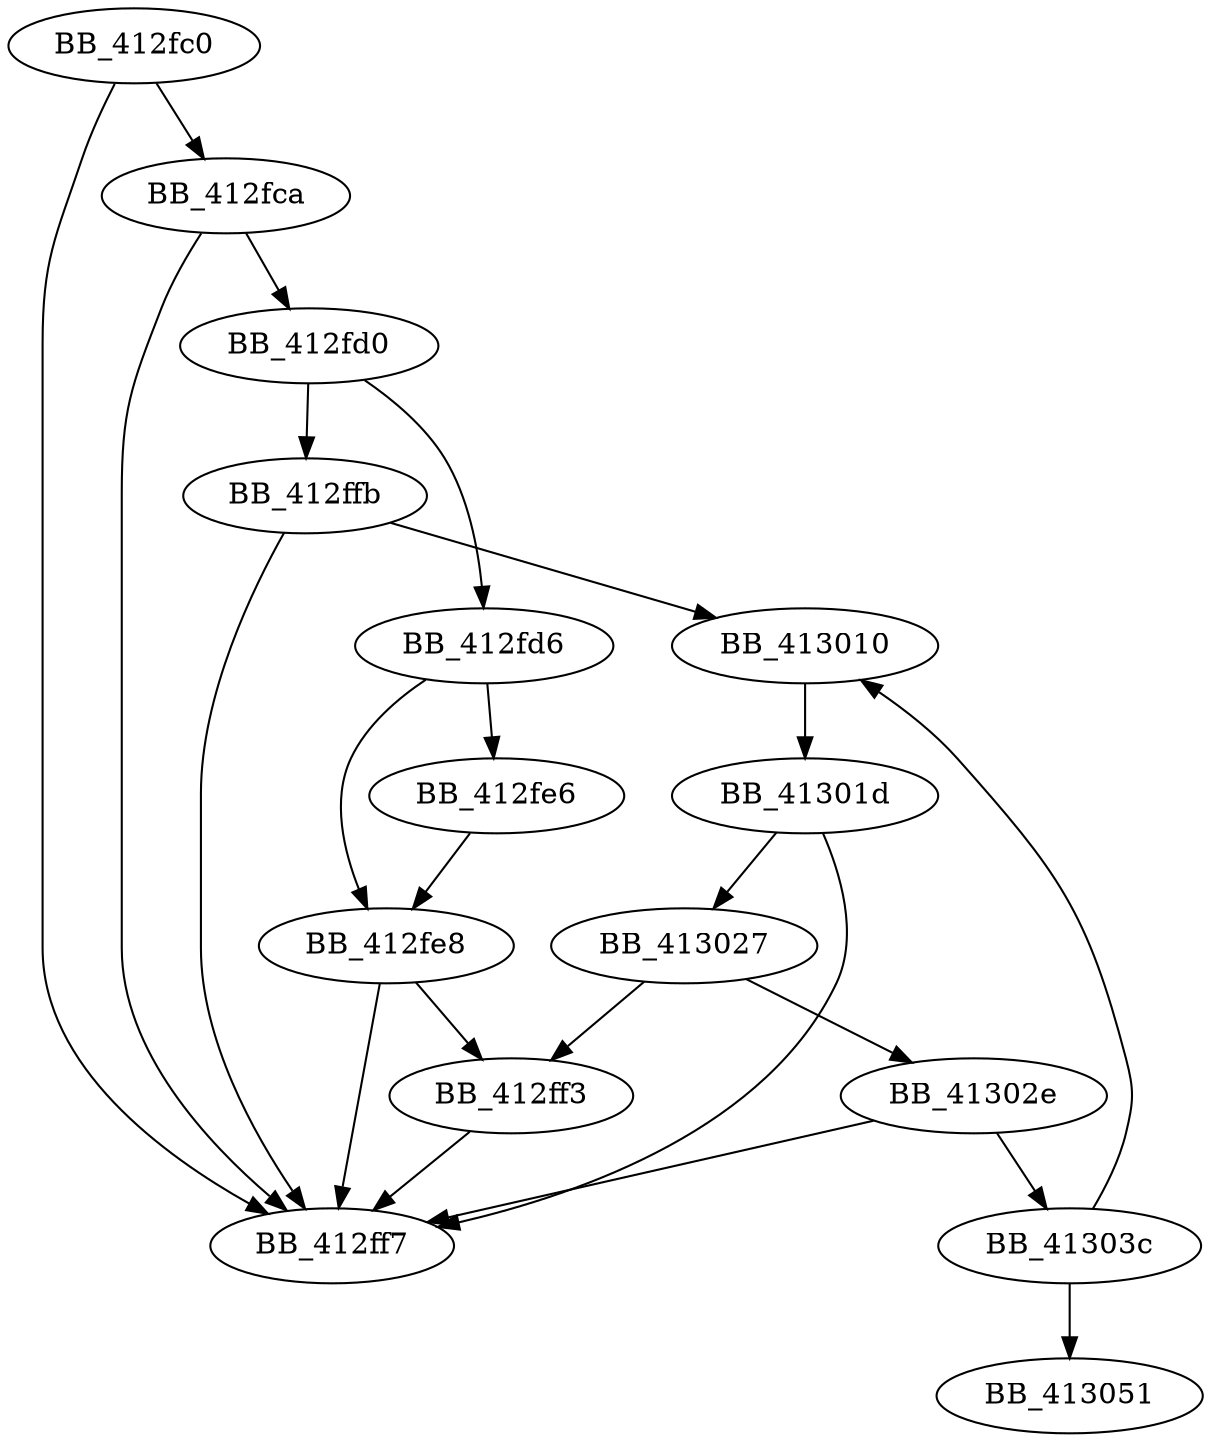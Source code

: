 DiGraph sub_412FC0{
BB_412fc0->BB_412fca
BB_412fc0->BB_412ff7
BB_412fca->BB_412fd0
BB_412fca->BB_412ff7
BB_412fd0->BB_412fd6
BB_412fd0->BB_412ffb
BB_412fd6->BB_412fe6
BB_412fd6->BB_412fe8
BB_412fe6->BB_412fe8
BB_412fe8->BB_412ff3
BB_412fe8->BB_412ff7
BB_412ff3->BB_412ff7
BB_412ffb->BB_412ff7
BB_412ffb->BB_413010
BB_413010->BB_41301d
BB_41301d->BB_412ff7
BB_41301d->BB_413027
BB_413027->BB_412ff3
BB_413027->BB_41302e
BB_41302e->BB_412ff7
BB_41302e->BB_41303c
BB_41303c->BB_413010
BB_41303c->BB_413051
}
